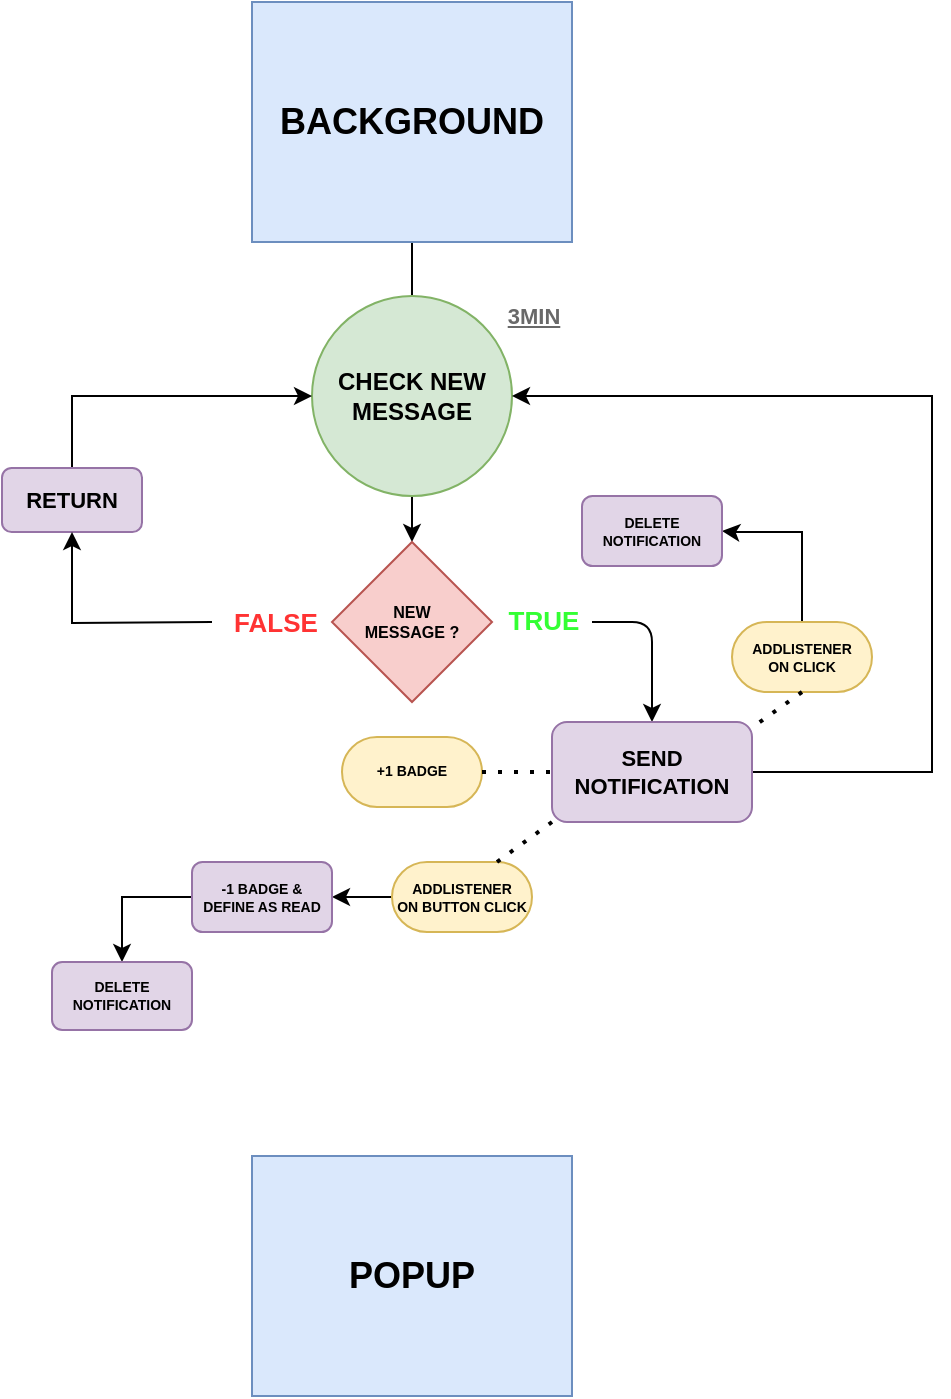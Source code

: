 <mxfile version="13.9.8" type="github"><diagram id="OdCo9ORpsn-H08g3A12T" name="Page-1"><mxGraphModel dx="2302" dy="1273" grid="1" gridSize="10" guides="1" tooltips="1" connect="1" arrows="1" fold="1" page="1" pageScale="1" pageWidth="827" pageHeight="1169" math="0" shadow="0"><root><mxCell id="0"/><mxCell id="1" parent="0"/><mxCell id="XwxplFaV8XS_9AexwUrY-4" style="edgeStyle=orthogonalEdgeStyle;rounded=0;orthogonalLoop=1;jettySize=auto;html=1;exitX=0.5;exitY=1;exitDx=0;exitDy=0;" edge="1" parent="1" source="XwxplFaV8XS_9AexwUrY-2"><mxGeometry relative="1" as="geometry"><mxPoint x="385" y="240" as="targetPoint"/></mxGeometry></mxCell><mxCell id="XwxplFaV8XS_9AexwUrY-2" value="&lt;h2&gt;BACKGROUND&lt;/h2&gt;" style="rounded=0;whiteSpace=wrap;html=1;fillColor=#dae8fc;strokeColor=#6c8ebf;" vertex="1" parent="1"><mxGeometry x="305" y="80" width="160" height="120" as="geometry"/></mxCell><mxCell id="XwxplFaV8XS_9AexwUrY-45" style="edgeStyle=orthogonalEdgeStyle;rounded=0;orthogonalLoop=1;jettySize=auto;html=1;exitX=0.5;exitY=1;exitDx=0;exitDy=0;entryX=0.5;entryY=0;entryDx=0;entryDy=0;fontSize=13;fontColor=#FF3333;" edge="1" parent="1" source="XwxplFaV8XS_9AexwUrY-5" target="XwxplFaV8XS_9AexwUrY-7"><mxGeometry relative="1" as="geometry"/></mxCell><mxCell id="XwxplFaV8XS_9AexwUrY-5" value="&lt;h4&gt;CHECK NEW MESSAGE&lt;/h4&gt;" style="ellipse;whiteSpace=wrap;html=1;aspect=fixed;fillColor=#d5e8d4;strokeColor=#82b366;" vertex="1" parent="1"><mxGeometry x="335" y="227" width="100" height="100" as="geometry"/></mxCell><mxCell id="XwxplFaV8XS_9AexwUrY-7" value="&lt;h6&gt;NEW&lt;br&gt;MESSAGE ?&lt;/h6&gt;" style="rhombus;whiteSpace=wrap;html=1;fillColor=#f8cecc;strokeColor=#b85450;" vertex="1" parent="1"><mxGeometry x="345" y="350" width="80" height="80" as="geometry"/></mxCell><mxCell id="XwxplFaV8XS_9AexwUrY-10" value="3MIN" style="text;html=1;strokeColor=none;fillColor=none;align=center;verticalAlign=middle;whiteSpace=wrap;rounded=0;fontSize=11;fontStyle=5;fontColor=#696969;" vertex="1" parent="1"><mxGeometry x="431" y="227" width="30" height="20" as="geometry"/></mxCell><mxCell id="XwxplFaV8XS_9AexwUrY-17" value="" style="endArrow=classic;html=1;fontSize=11;fontColor=#696969;entryX=0.5;entryY=0;entryDx=0;entryDy=0;" edge="1" parent="1" target="XwxplFaV8XS_9AexwUrY-18"><mxGeometry width="50" height="50" relative="1" as="geometry"><mxPoint x="475" y="390" as="sourcePoint"/><mxPoint x="505" y="380" as="targetPoint"/><Array as="points"><mxPoint x="505" y="390"/></Array></mxGeometry></mxCell><mxCell id="XwxplFaV8XS_9AexwUrY-36" style="edgeStyle=orthogonalEdgeStyle;rounded=0;orthogonalLoop=1;jettySize=auto;html=1;fontSize=7;fontColor=#696969;entryX=1;entryY=0.5;entryDx=0;entryDy=0;" edge="1" parent="1" source="XwxplFaV8XS_9AexwUrY-18" target="XwxplFaV8XS_9AexwUrY-5"><mxGeometry relative="1" as="geometry"><mxPoint x="445" y="280" as="targetPoint"/><Array as="points"><mxPoint x="645" y="465"/><mxPoint x="645" y="277"/></Array></mxGeometry></mxCell><mxCell id="XwxplFaV8XS_9AexwUrY-18" value="&lt;b&gt;SEND&lt;br&gt;NOTIFICATION&lt;/b&gt;" style="rounded=1;whiteSpace=wrap;html=1;fontSize=11;fillColor=#e1d5e7;strokeColor=#9673a6;" vertex="1" parent="1"><mxGeometry x="455" y="440" width="100" height="50" as="geometry"/></mxCell><mxCell id="XwxplFaV8XS_9AexwUrY-26" style="edgeStyle=orthogonalEdgeStyle;rounded=0;orthogonalLoop=1;jettySize=auto;html=1;fontSize=7;fontColor=#696969;" edge="1" parent="1" source="XwxplFaV8XS_9AexwUrY-20"><mxGeometry relative="1" as="geometry"><mxPoint x="345" y="527.5" as="targetPoint"/></mxGeometry></mxCell><mxCell id="XwxplFaV8XS_9AexwUrY-20" value="&lt;b style=&quot;font-size: 7px&quot;&gt;ADDLISTENER&lt;br&gt;ON BUTTON CLICK&lt;br&gt;&lt;/b&gt;" style="rounded=1;whiteSpace=wrap;html=1;fontSize=7;fillColor=#fff2cc;strokeColor=#d6b656;arcSize=50;" vertex="1" parent="1"><mxGeometry x="375" y="510" width="70" height="35" as="geometry"/></mxCell><mxCell id="XwxplFaV8XS_9AexwUrY-23" value="" style="endArrow=none;dashed=1;html=1;dashPattern=1 3;strokeWidth=2;fontSize=11;fontColor=#696969;entryX=0;entryY=1;entryDx=0;entryDy=0;exitX=0.75;exitY=0;exitDx=0;exitDy=0;" edge="1" parent="1" source="XwxplFaV8XS_9AexwUrY-20" target="XwxplFaV8XS_9AexwUrY-18"><mxGeometry width="50" height="50" relative="1" as="geometry"><mxPoint x="425" y="520" as="sourcePoint"/><mxPoint x="385" y="470" as="targetPoint"/></mxGeometry></mxCell><mxCell id="XwxplFaV8XS_9AexwUrY-24" value="&lt;b&gt;+1 BADGE&lt;/b&gt;" style="rounded=1;whiteSpace=wrap;html=1;fontSize=7;fillColor=#fff2cc;strokeColor=#d6b656;arcSize=50;align=center;" vertex="1" parent="1"><mxGeometry x="350" y="447.5" width="70" height="35" as="geometry"/></mxCell><mxCell id="XwxplFaV8XS_9AexwUrY-25" value="" style="endArrow=none;dashed=1;html=1;dashPattern=1 3;strokeWidth=2;fontSize=11;fontColor=#696969;entryX=0;entryY=0.5;entryDx=0;entryDy=0;exitX=1;exitY=0.5;exitDx=0;exitDy=0;" edge="1" parent="1" source="XwxplFaV8XS_9AexwUrY-24" target="XwxplFaV8XS_9AexwUrY-18"><mxGeometry width="50" height="50" relative="1" as="geometry"><mxPoint x="395" y="462.5" as="sourcePoint"/><mxPoint x="425" y="432.5" as="targetPoint"/></mxGeometry></mxCell><mxCell id="XwxplFaV8XS_9AexwUrY-34" style="edgeStyle=orthogonalEdgeStyle;rounded=0;orthogonalLoop=1;jettySize=auto;html=1;fontSize=7;fontColor=#696969;entryX=0.5;entryY=0;entryDx=0;entryDy=0;exitX=0;exitY=0.5;exitDx=0;exitDy=0;" edge="1" parent="1" source="XwxplFaV8XS_9AexwUrY-27" target="XwxplFaV8XS_9AexwUrY-32"><mxGeometry relative="1" as="geometry"><mxPoint x="235" y="550" as="targetPoint"/></mxGeometry></mxCell><mxCell id="XwxplFaV8XS_9AexwUrY-27" value="&lt;b&gt;-1 BADGE &amp;amp; DEFINE AS READ&lt;/b&gt;" style="rounded=1;whiteSpace=wrap;html=1;fontSize=7;fillColor=#e1d5e7;strokeColor=#9673a6;" vertex="1" parent="1"><mxGeometry x="275" y="510" width="70" height="35" as="geometry"/></mxCell><mxCell id="XwxplFaV8XS_9AexwUrY-49" style="edgeStyle=orthogonalEdgeStyle;rounded=0;orthogonalLoop=1;jettySize=auto;html=1;fontSize=13;fontColor=#FF3333;entryX=1;entryY=0.5;entryDx=0;entryDy=0;" edge="1" parent="1" source="XwxplFaV8XS_9AexwUrY-28" target="XwxplFaV8XS_9AexwUrY-38"><mxGeometry relative="1" as="geometry"><mxPoint x="555" y="350" as="targetPoint"/><Array as="points"><mxPoint x="580" y="345"/><mxPoint x="545" y="345"/></Array></mxGeometry></mxCell><mxCell id="XwxplFaV8XS_9AexwUrY-28" value="&lt;b style=&quot;font-size: 7px&quot;&gt;ADDLISTENER&lt;br&gt;ON CLICK&lt;br&gt;&lt;/b&gt;" style="rounded=1;whiteSpace=wrap;html=1;fontSize=7;fillColor=#fff2cc;strokeColor=#d6b656;arcSize=50;" vertex="1" parent="1"><mxGeometry x="545" y="390" width="70" height="35" as="geometry"/></mxCell><mxCell id="XwxplFaV8XS_9AexwUrY-29" value="" style="endArrow=none;dashed=1;html=1;dashPattern=1 3;strokeWidth=2;fontSize=11;fontColor=#696969;entryX=0.996;entryY=0.063;entryDx=0;entryDy=0;exitX=0.5;exitY=1;exitDx=0;exitDy=0;entryPerimeter=0;" edge="1" parent="1" source="XwxplFaV8XS_9AexwUrY-28" target="XwxplFaV8XS_9AexwUrY-18"><mxGeometry width="50" height="50" relative="1" as="geometry"><mxPoint x="595" y="396" as="sourcePoint"/><mxPoint x="625" y="366" as="targetPoint"/></mxGeometry></mxCell><mxCell id="XwxplFaV8XS_9AexwUrY-32" value="&lt;b&gt;DELETE NOTIFICATION&lt;/b&gt;" style="rounded=1;whiteSpace=wrap;html=1;fontSize=7;fillColor=#e1d5e7;strokeColor=#9673a6;" vertex="1" parent="1"><mxGeometry x="205" y="560" width="70" height="34" as="geometry"/></mxCell><mxCell id="XwxplFaV8XS_9AexwUrY-38" value="&lt;b&gt;DELETE NOTIFICATION&lt;/b&gt;" style="rounded=1;whiteSpace=wrap;html=1;fontSize=7;fillColor=#e1d5e7;strokeColor=#9673a6;" vertex="1" parent="1"><mxGeometry x="470" y="327" width="70" height="35" as="geometry"/></mxCell><mxCell id="XwxplFaV8XS_9AexwUrY-51" style="edgeStyle=orthogonalEdgeStyle;rounded=0;orthogonalLoop=1;jettySize=auto;html=1;fontSize=13;fontColor=#FF3333;entryX=0;entryY=0.5;entryDx=0;entryDy=0;" edge="1" parent="1" source="XwxplFaV8XS_9AexwUrY-41" target="XwxplFaV8XS_9AexwUrY-5"><mxGeometry relative="1" as="geometry"><mxPoint x="215" y="280" as="targetPoint"/><Array as="points"><mxPoint x="215" y="277"/></Array></mxGeometry></mxCell><mxCell id="XwxplFaV8XS_9AexwUrY-41" value="&lt;b&gt;RETURN&lt;/b&gt;" style="rounded=1;whiteSpace=wrap;html=1;fontSize=11;fillColor=#e1d5e7;strokeColor=#9673a6;" vertex="1" parent="1"><mxGeometry x="180" y="313" width="70" height="32" as="geometry"/></mxCell><mxCell id="XwxplFaV8XS_9AexwUrY-42" value="&lt;b style=&quot;font-size: 13px;&quot;&gt;&lt;font color=&quot;#33ff33&quot; style=&quot;font-size: 13px;&quot;&gt;TRUE&lt;/font&gt;&lt;/b&gt;" style="text;html=1;strokeColor=none;fillColor=none;align=center;verticalAlign=middle;whiteSpace=wrap;rounded=0;fontSize=13;fontColor=#696969;" vertex="1" parent="1"><mxGeometry x="431" y="379" width="40" height="20" as="geometry"/></mxCell><mxCell id="XwxplFaV8XS_9AexwUrY-50" style="edgeStyle=orthogonalEdgeStyle;rounded=0;orthogonalLoop=1;jettySize=auto;html=1;fontSize=13;fontColor=#FF3333;entryX=0.5;entryY=1;entryDx=0;entryDy=0;" edge="1" parent="1" target="XwxplFaV8XS_9AexwUrY-41"><mxGeometry relative="1" as="geometry"><mxPoint x="215" y="390" as="targetPoint"/><mxPoint x="285" y="390" as="sourcePoint"/></mxGeometry></mxCell><mxCell id="XwxplFaV8XS_9AexwUrY-44" value="&lt;b style=&quot;font-size: 13px&quot;&gt;&lt;font style=&quot;font-size: 13px&quot;&gt;FALSE&lt;/font&gt;&lt;/b&gt;" style="text;html=1;strokeColor=none;fillColor=none;align=center;verticalAlign=middle;whiteSpace=wrap;rounded=0;fontSize=13;fontColor=#FF3333;" vertex="1" parent="1"><mxGeometry x="297" y="380" width="40" height="20" as="geometry"/></mxCell><mxCell id="XwxplFaV8XS_9AexwUrY-52" value="&lt;h2&gt;POPUP&lt;/h2&gt;" style="rounded=0;whiteSpace=wrap;html=1;fillColor=#dae8fc;strokeColor=#6c8ebf;" vertex="1" parent="1"><mxGeometry x="305" y="657" width="160" height="120" as="geometry"/></mxCell></root></mxGraphModel></diagram></mxfile>